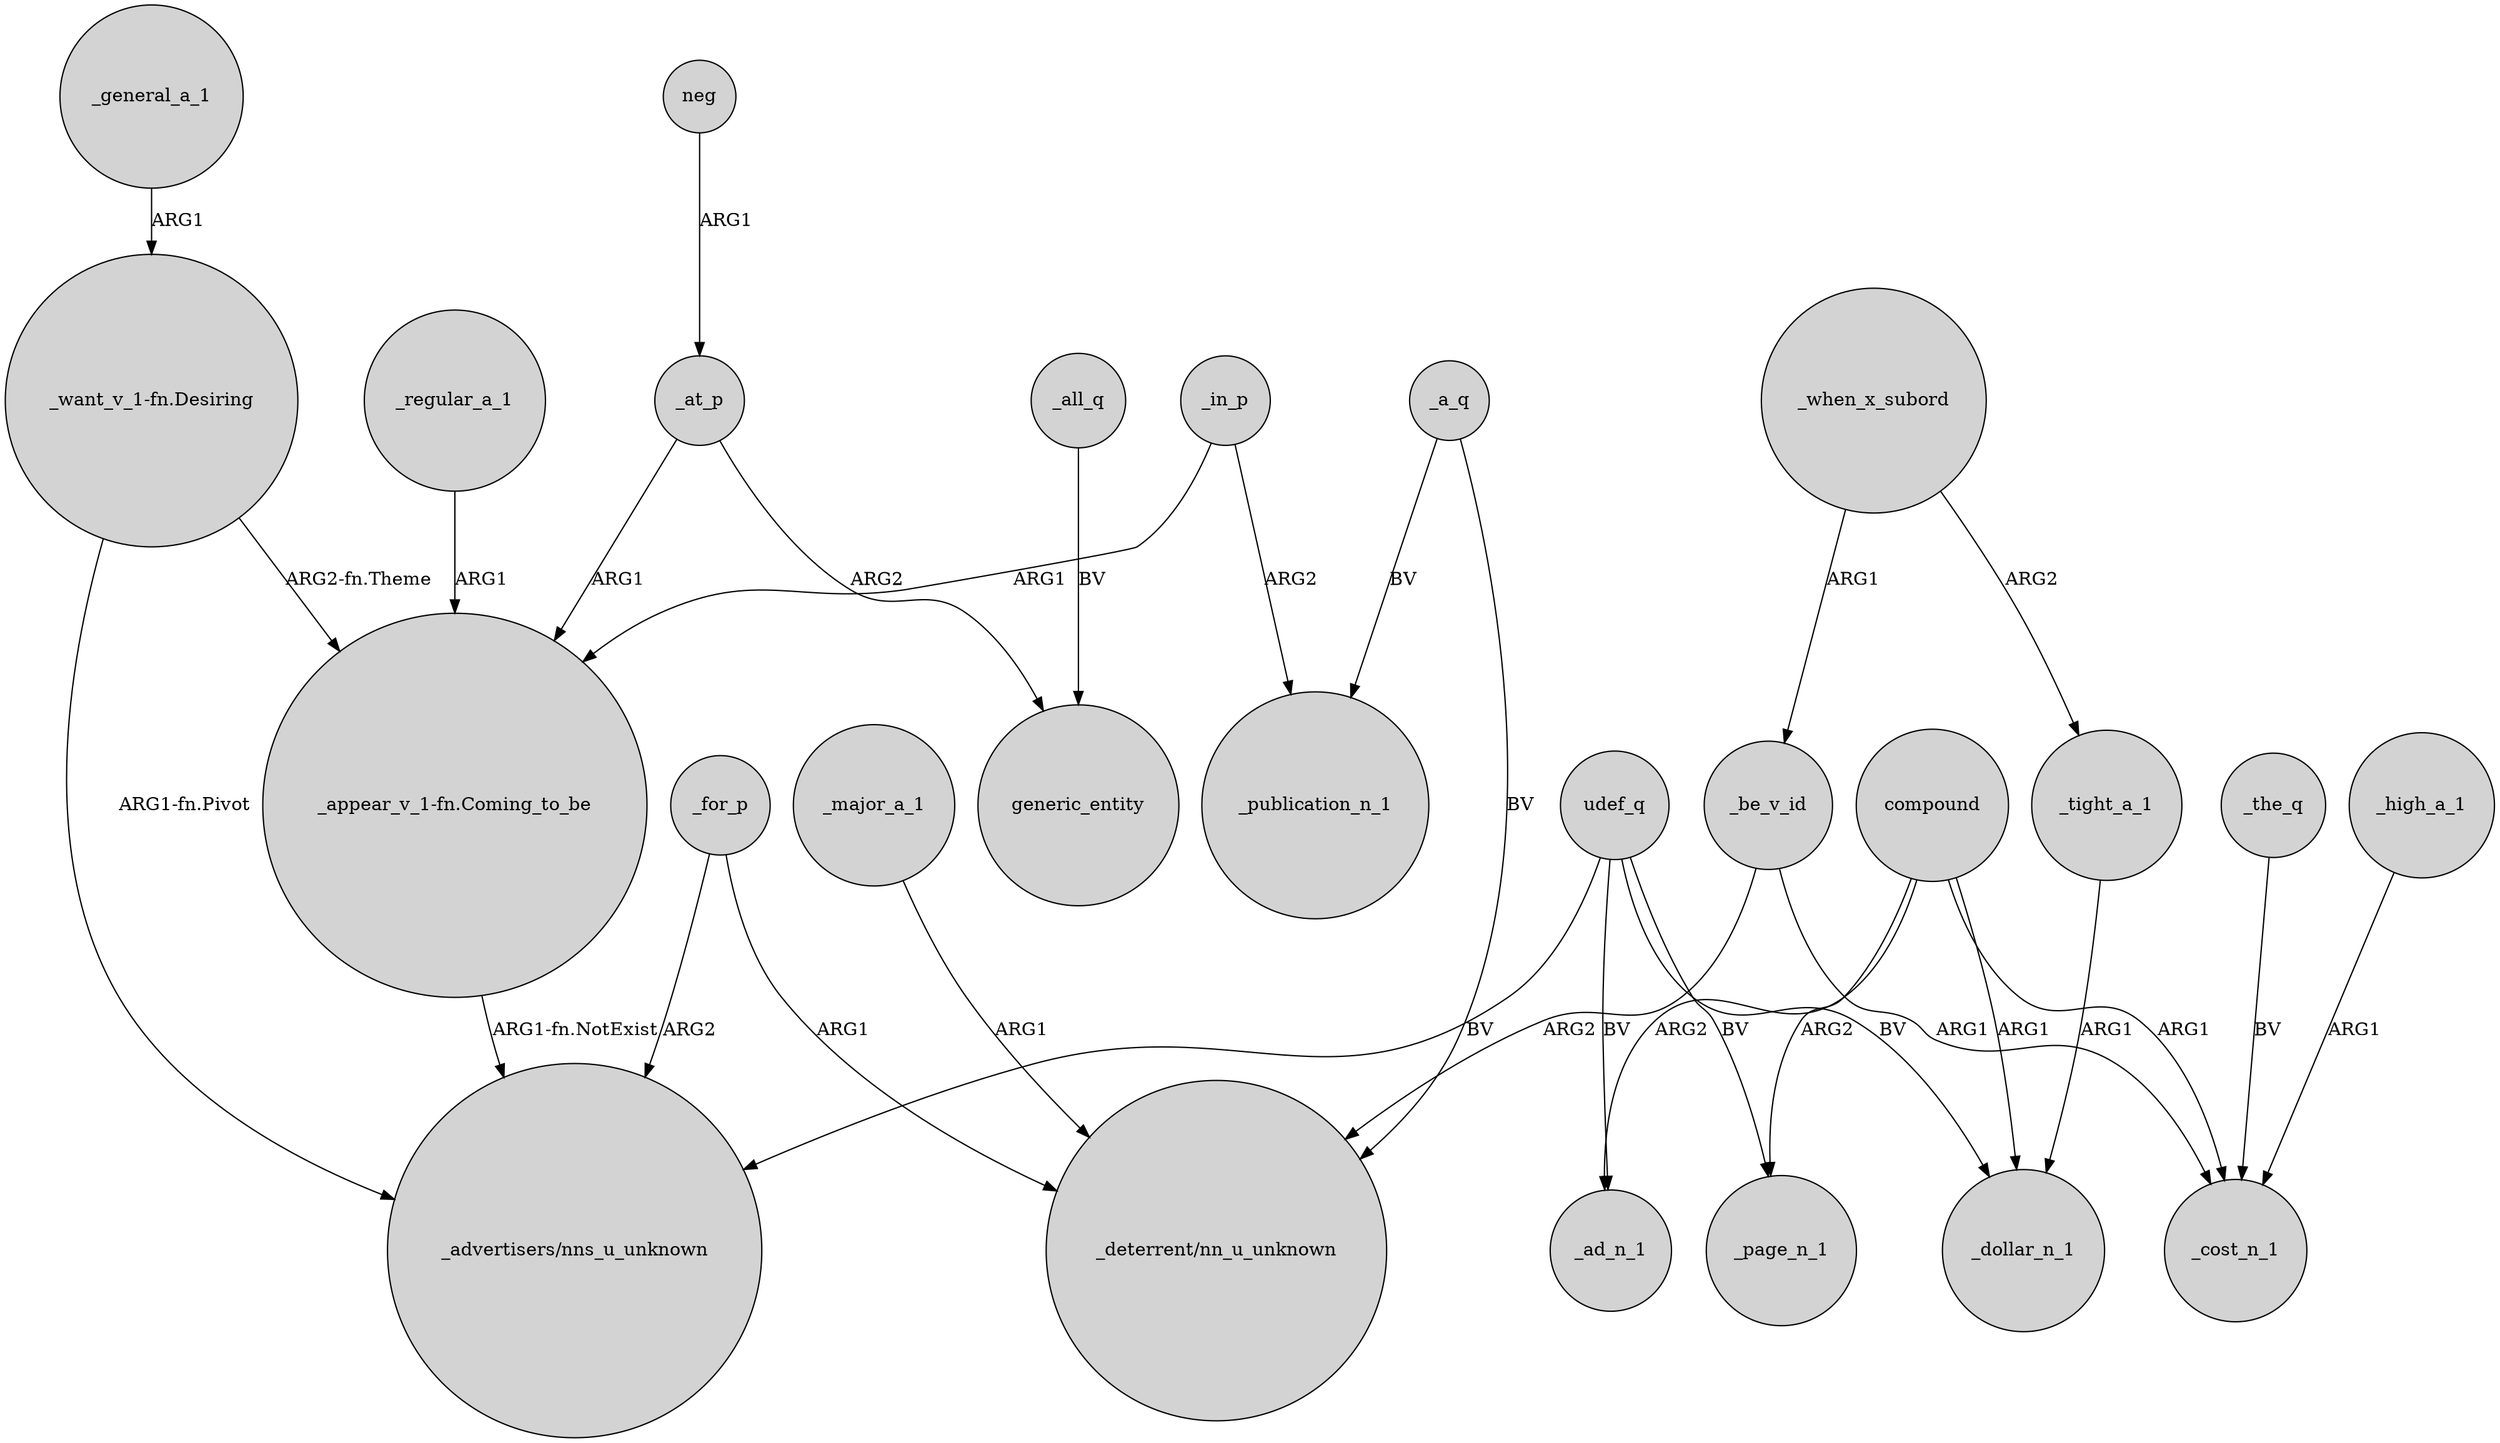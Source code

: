digraph {
	node [shape=circle style=filled]
	_general_a_1 -> "_want_v_1-fn.Desiring" [label=ARG1]
	compound -> _ad_n_1 [label=ARG2]
	_be_v_id -> _cost_n_1 [label=ARG1]
	_at_p -> generic_entity [label=ARG2]
	_high_a_1 -> _cost_n_1 [label=ARG1]
	neg -> _at_p [label=ARG1]
	"_want_v_1-fn.Desiring" -> "_advertisers/nns_u_unknown" [label="ARG1-fn.Pivot"]
	_in_p -> "_appear_v_1-fn.Coming_to_be" [label=ARG1]
	_for_p -> "_deterrent/nn_u_unknown" [label=ARG1]
	_a_q -> "_deterrent/nn_u_unknown" [label=BV]
	_in_p -> _publication_n_1 [label=ARG2]
	"_want_v_1-fn.Desiring" -> "_appear_v_1-fn.Coming_to_be" [label="ARG2-fn.Theme"]
	_the_q -> _cost_n_1 [label=BV]
	compound -> _dollar_n_1 [label=ARG1]
	_be_v_id -> "_deterrent/nn_u_unknown" [label=ARG2]
	_all_q -> generic_entity [label=BV]
	"_appear_v_1-fn.Coming_to_be" -> "_advertisers/nns_u_unknown" [label="ARG1-fn.NotExist"]
	udef_q -> "_advertisers/nns_u_unknown" [label=BV]
	udef_q -> _ad_n_1 [label=BV]
	compound -> _cost_n_1 [label=ARG1]
	_tight_a_1 -> _dollar_n_1 [label=ARG1]
	_a_q -> _publication_n_1 [label=BV]
	compound -> _page_n_1 [label=ARG2]
	_major_a_1 -> "_deterrent/nn_u_unknown" [label=ARG1]
	_when_x_subord -> _tight_a_1 [label=ARG2]
	_when_x_subord -> _be_v_id [label=ARG1]
	_at_p -> "_appear_v_1-fn.Coming_to_be" [label=ARG1]
	udef_q -> _page_n_1 [label=BV]
	_for_p -> "_advertisers/nns_u_unknown" [label=ARG2]
	udef_q -> _dollar_n_1 [label=BV]
	_regular_a_1 -> "_appear_v_1-fn.Coming_to_be" [label=ARG1]
}
